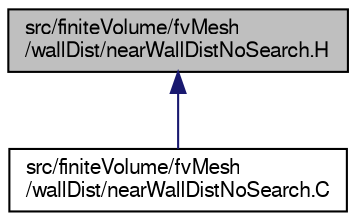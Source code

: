 digraph "src/finiteVolume/fvMesh/wallDist/nearWallDistNoSearch.H"
{
  bgcolor="transparent";
  edge [fontname="FreeSans",fontsize="10",labelfontname="FreeSans",labelfontsize="10"];
  node [fontname="FreeSans",fontsize="10",shape=record];
  Node300 [label="src/finiteVolume/fvMesh\l/wallDist/nearWallDistNoSearch.H",height=0.2,width=0.4,color="black", fillcolor="grey75", style="filled", fontcolor="black"];
  Node300 -> Node301 [dir="back",color="midnightblue",fontsize="10",style="solid",fontname="FreeSans"];
  Node301 [label="src/finiteVolume/fvMesh\l/wallDist/nearWallDistNoSearch.C",height=0.2,width=0.4,color="black",URL="$a03716.html"];
}
